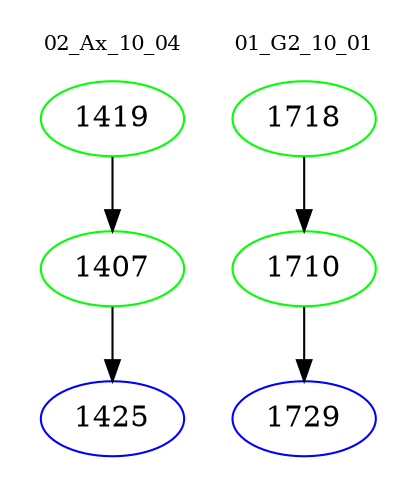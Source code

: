digraph{
subgraph cluster_0 {
color = white
label = "02_Ax_10_04";
fontsize=10;
T0_1419 [label="1419", color="green"]
T0_1419 -> T0_1407 [color="black"]
T0_1407 [label="1407", color="green"]
T0_1407 -> T0_1425 [color="black"]
T0_1425 [label="1425", color="blue"]
}
subgraph cluster_1 {
color = white
label = "01_G2_10_01";
fontsize=10;
T1_1718 [label="1718", color="green"]
T1_1718 -> T1_1710 [color="black"]
T1_1710 [label="1710", color="green"]
T1_1710 -> T1_1729 [color="black"]
T1_1729 [label="1729", color="blue"]
}
}
